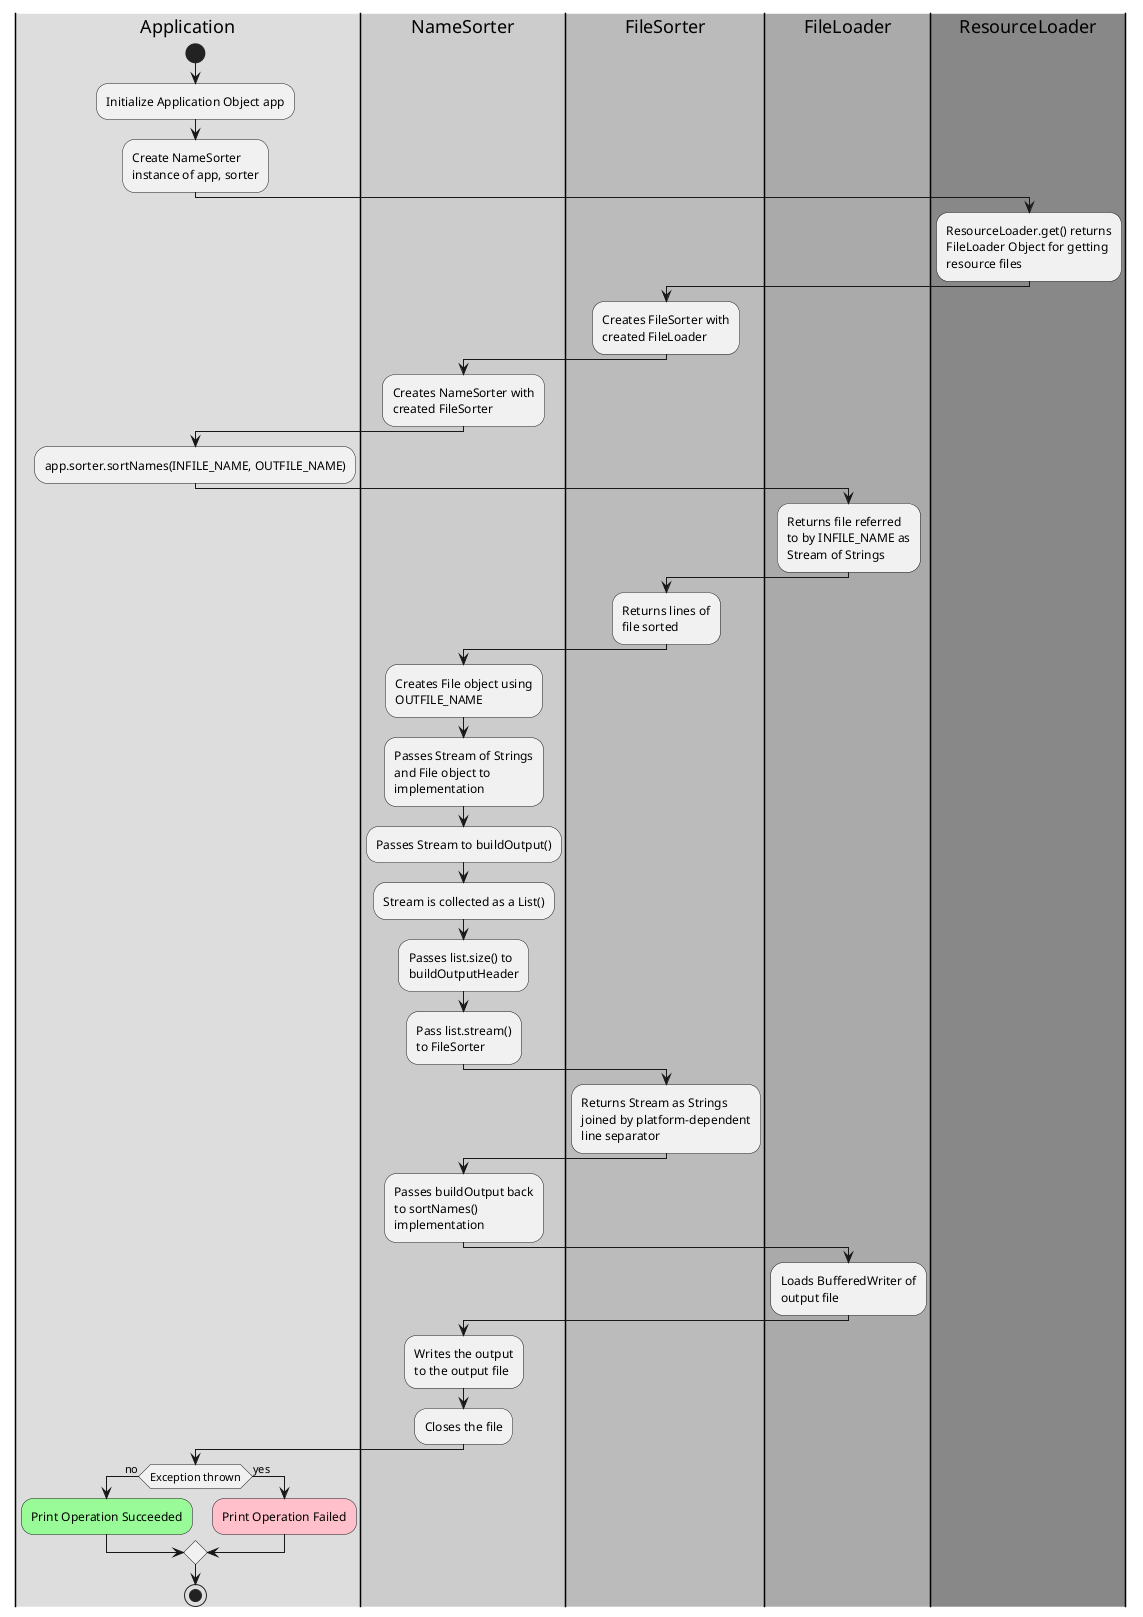 @startuml

|#DDD|Application|
|#CCC|NameSorter|
|#BBB|FileSorter|
|#AAA|FileLoader|
|#888888|ResourceLoader|
|Application|
start
|Application|
:Initialize Application Object app;
:Create NameSorter
instance of app, sorter;
|ResourceLoader|
:ResourceLoader.get() returns
FileLoader Object for getting
resource files;
|FileSorter|
:Creates FileSorter with
created FileLoader;
|NameSorter|
:Creates NameSorter with
created FileSorter;
|Application|
:app.sorter.sortNames(INFILE_NAME, OUTFILE_NAME);
|FileLoader|
:Returns file referred
to by INFILE_NAME as
Stream of Strings;
|FileSorter|
:Returns lines of
file sorted;
|NameSorter|
:Creates File object using
OUTFILE_NAME;
:Passes Stream of Strings
and File object to
implementation;
:Passes Stream to buildOutput();
:Stream is collected as a List();
:Passes list.size() to
buildOutputHeader;
:Pass list.stream()
to FileSorter;
|FileSorter|
:Returns Stream as Strings
joined by platform-dependent
line separator;
|NameSorter|
:Passes buildOutput back
to sortNames()
implementation;
|FileLoader|
:Loads BufferedWriter of
output file;
|NameSorter|
:Writes the output
to the output file;
:Closes the file;
|Application|
if (Exception thrown) then (no)
    #palegreen:Print Operation Succeeded;
else (yes)
    #pink:Print Operation Failed;
endif
stop

@enduml
